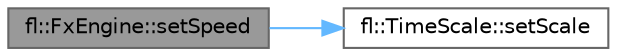 digraph "fl::FxEngine::setSpeed"
{
 // LATEX_PDF_SIZE
  bgcolor="transparent";
  edge [fontname=Helvetica,fontsize=10,labelfontname=Helvetica,labelfontsize=10];
  node [fontname=Helvetica,fontsize=10,shape=box,height=0.2,width=0.4];
  rankdir="LR";
  Node1 [id="Node000001",label="fl::FxEngine::setSpeed",height=0.2,width=0.4,color="gray40", fillcolor="grey60", style="filled", fontcolor="black",tooltip="Sets the speed of the fx engine, which will impact the speed of all effects."];
  Node1 -> Node2 [id="edge1_Node000001_Node000002",color="steelblue1",style="solid",tooltip=" "];
  Node2 [id="Node000002",label="fl::TimeScale::setScale",height=0.2,width=0.4,color="grey40", fillcolor="white", style="filled",URL="$d4/d54/classfl_1_1_time_scale.html#a34b11d909a8db5fdc5bd9285182cb8b0",tooltip=" "];
}
